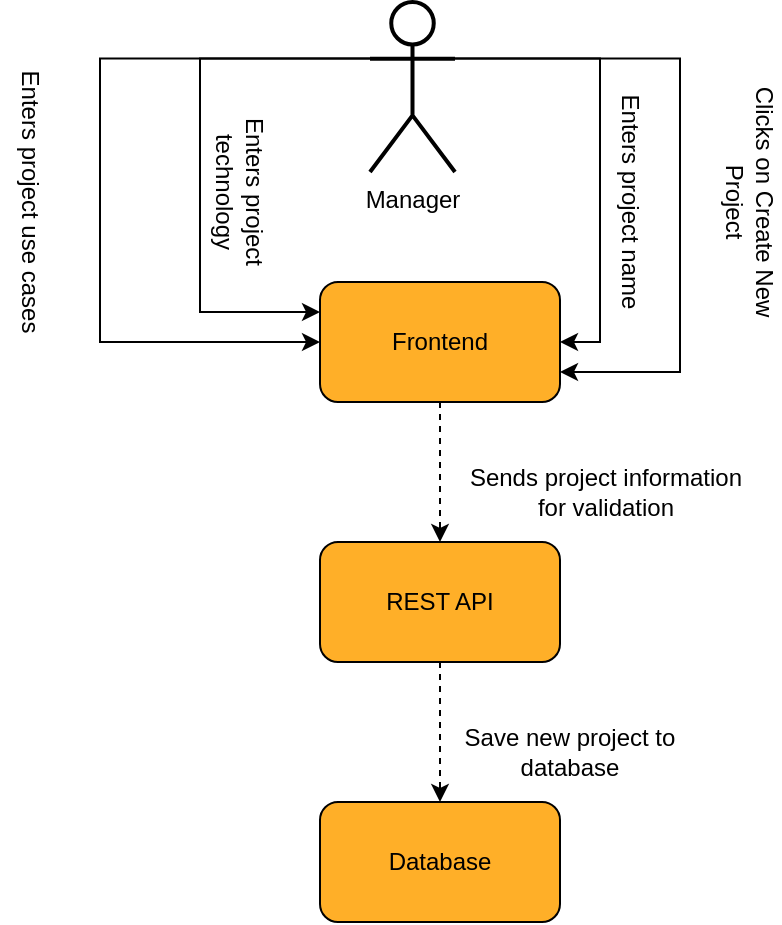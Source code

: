 <mxfile version="16.4.3" type="device"><diagram id="S9ephRrap3H5ggIDh2mu" name="Page-1"><mxGraphModel dx="1819" dy="726" grid="1" gridSize="10" guides="1" tooltips="1" connect="1" arrows="1" fold="1" page="1" pageScale="1" pageWidth="850" pageHeight="1100" math="0" shadow="0"><root><mxCell id="0"/><mxCell id="1" parent="0"/><mxCell id="WoqCzvtfRUfH4RAhsEGo-34" value="" style="group;fontSize=12;" parent="1" vertex="1" connectable="0"><mxGeometry x="-360" y="470" width="120" height="60" as="geometry"/></mxCell><mxCell id="WoqCzvtfRUfH4RAhsEGo-35" value="" style="rounded=1;whiteSpace=wrap;html=1;fillColor=#FFAF28;fontSize=12;" parent="WoqCzvtfRUfH4RAhsEGo-34" vertex="1"><mxGeometry width="120" height="60" as="geometry"/></mxCell><mxCell id="WoqCzvtfRUfH4RAhsEGo-36" value="&lt;font style=&quot;font-size: 12px;&quot;&gt;Frontend&lt;/font&gt;" style="text;html=1;strokeColor=none;fillColor=none;align=center;verticalAlign=middle;whiteSpace=wrap;rounded=0;fontSize=12;" parent="WoqCzvtfRUfH4RAhsEGo-34" vertex="1"><mxGeometry x="30" y="15" width="60" height="30" as="geometry"/></mxCell><mxCell id="WoqCzvtfRUfH4RAhsEGo-37" value="" style="group;fontSize=12;" parent="1" vertex="1" connectable="0"><mxGeometry x="-360" y="600" width="120" height="60" as="geometry"/></mxCell><mxCell id="WoqCzvtfRUfH4RAhsEGo-38" value="" style="rounded=1;whiteSpace=wrap;html=1;fillColor=#FFAF28;fontSize=12;" parent="WoqCzvtfRUfH4RAhsEGo-37" vertex="1"><mxGeometry width="120" height="60" as="geometry"/></mxCell><mxCell id="WoqCzvtfRUfH4RAhsEGo-39" value="&lt;font style=&quot;font-size: 12px;&quot;&gt;REST API&lt;/font&gt;" style="text;html=1;strokeColor=none;fillColor=none;align=center;verticalAlign=middle;whiteSpace=wrap;rounded=0;fontSize=12;" parent="WoqCzvtfRUfH4RAhsEGo-37" vertex="1"><mxGeometry x="30" y="15" width="60" height="30" as="geometry"/></mxCell><mxCell id="rbZbmluBGowdQeU8ig3P-1" style="edgeStyle=orthogonalEdgeStyle;rounded=0;orthogonalLoop=1;jettySize=auto;html=1;exitX=1;exitY=0.333;exitDx=0;exitDy=0;exitPerimeter=0;entryX=1;entryY=0.5;entryDx=0;entryDy=0;" edge="1" parent="1" source="WoqCzvtfRUfH4RAhsEGo-42" target="WoqCzvtfRUfH4RAhsEGo-35"><mxGeometry relative="1" as="geometry"/></mxCell><mxCell id="rbZbmluBGowdQeU8ig3P-2" style="edgeStyle=orthogonalEdgeStyle;rounded=0;orthogonalLoop=1;jettySize=auto;html=1;exitX=0;exitY=0.333;exitDx=0;exitDy=0;exitPerimeter=0;entryX=0;entryY=0.5;entryDx=0;entryDy=0;" edge="1" parent="1" source="WoqCzvtfRUfH4RAhsEGo-42" target="WoqCzvtfRUfH4RAhsEGo-35"><mxGeometry relative="1" as="geometry"><Array as="points"><mxPoint x="-470" y="358"/><mxPoint x="-470" y="500"/></Array></mxGeometry></mxCell><mxCell id="rbZbmluBGowdQeU8ig3P-6" style="edgeStyle=orthogonalEdgeStyle;rounded=0;orthogonalLoop=1;jettySize=auto;html=1;exitX=0;exitY=0.333;exitDx=0;exitDy=0;exitPerimeter=0;entryX=0;entryY=0.25;entryDx=0;entryDy=0;" edge="1" parent="1" source="WoqCzvtfRUfH4RAhsEGo-42" target="WoqCzvtfRUfH4RAhsEGo-35"><mxGeometry relative="1" as="geometry"><Array as="points"><mxPoint x="-420" y="358"/><mxPoint x="-420" y="485"/></Array></mxGeometry></mxCell><mxCell id="rbZbmluBGowdQeU8ig3P-7" style="edgeStyle=orthogonalEdgeStyle;rounded=0;orthogonalLoop=1;jettySize=auto;html=1;exitX=1;exitY=0.333;exitDx=0;exitDy=0;exitPerimeter=0;entryX=1;entryY=0.75;entryDx=0;entryDy=0;" edge="1" parent="1" source="WoqCzvtfRUfH4RAhsEGo-42" target="WoqCzvtfRUfH4RAhsEGo-35"><mxGeometry relative="1" as="geometry"><Array as="points"><mxPoint x="-180" y="358"/><mxPoint x="-180" y="515"/></Array></mxGeometry></mxCell><mxCell id="WoqCzvtfRUfH4RAhsEGo-42" value="Manager" style="shape=umlActor;verticalLabelPosition=bottom;verticalAlign=top;html=1;outlineConnect=0;rounded=1;strokeWidth=2;fontSize=12;" parent="1" vertex="1"><mxGeometry x="-335" y="330" width="42.5" height="85" as="geometry"/></mxCell><mxCell id="WoqCzvtfRUfH4RAhsEGo-45" value="&lt;span style=&quot;background-color: rgb(255 , 255 , 255) ; font-size: 12px&quot;&gt;Clicks on Create New Project&lt;/span&gt;" style="text;html=1;strokeColor=none;fillColor=none;align=center;verticalAlign=middle;whiteSpace=wrap;rounded=0;fontSize=12;rotation=90;" parent="1" vertex="1"><mxGeometry x="-220" y="415" width="150" height="30" as="geometry"/></mxCell><mxCell id="WoqCzvtfRUfH4RAhsEGo-49" value="" style="group;fontSize=12;" parent="1" vertex="1" connectable="0"><mxGeometry x="-360" y="730" width="120" height="60" as="geometry"/></mxCell><mxCell id="WoqCzvtfRUfH4RAhsEGo-50" value="" style="rounded=1;whiteSpace=wrap;html=1;fillColor=#FFAF28;fontSize=12;" parent="WoqCzvtfRUfH4RAhsEGo-49" vertex="1"><mxGeometry width="120" height="60" as="geometry"/></mxCell><mxCell id="WoqCzvtfRUfH4RAhsEGo-51" value="&lt;font style=&quot;font-size: 12px&quot;&gt;Database&lt;/font&gt;" style="text;html=1;strokeColor=none;fillColor=none;align=center;verticalAlign=middle;whiteSpace=wrap;rounded=0;fontSize=12;" parent="WoqCzvtfRUfH4RAhsEGo-49" vertex="1"><mxGeometry x="30" y="15" width="60" height="30" as="geometry"/></mxCell><mxCell id="WoqCzvtfRUfH4RAhsEGo-54" value="&lt;span style=&quot;background-color: rgb(255 , 255 , 255)&quot;&gt;Enters project name&lt;/span&gt;" style="text;html=1;strokeColor=none;fillColor=none;align=center;verticalAlign=middle;whiteSpace=wrap;rounded=0;fontSize=12;rotation=90;" parent="1" vertex="1"><mxGeometry x="-280" y="415" width="150" height="30" as="geometry"/></mxCell><mxCell id="WoqCzvtfRUfH4RAhsEGo-56" value="&lt;span style=&quot;background-color: rgb(255 , 255 , 255)&quot;&gt;Enters project use cases&lt;/span&gt;" style="text;html=1;strokeColor=none;fillColor=none;align=center;verticalAlign=middle;whiteSpace=wrap;rounded=0;fontSize=12;rotation=90;" parent="1" vertex="1"><mxGeometry x="-580" y="415" width="150" height="30" as="geometry"/></mxCell><mxCell id="WoqCzvtfRUfH4RAhsEGo-58" value="&lt;span style=&quot;background-color: rgb(255 , 255 , 255)&quot;&gt;Enters project technology&lt;/span&gt;" style="text;html=1;strokeColor=none;fillColor=none;align=center;verticalAlign=middle;whiteSpace=wrap;rounded=0;fontSize=12;rotation=90;" parent="1" vertex="1"><mxGeometry x="-460" y="410" width="120" height="30" as="geometry"/></mxCell><mxCell id="WoqCzvtfRUfH4RAhsEGo-59" value="" style="endArrow=classic;html=1;rounded=0;strokeWidth=1;jumpSize=6;fontSize=12;dashed=1;exitX=0.5;exitY=1;exitDx=0;exitDy=0;" parent="1" edge="1" source="WoqCzvtfRUfH4RAhsEGo-35"><mxGeometry width="50" height="50" relative="1" as="geometry"><mxPoint x="-200" y="570.0" as="sourcePoint"/><mxPoint x="-300" y="600" as="targetPoint"/></mxGeometry></mxCell><mxCell id="WoqCzvtfRUfH4RAhsEGo-60" value="&lt;span style=&quot;background-color: rgb(255 , 255 , 255)&quot;&gt;Sends project information for validation&lt;/span&gt;" style="text;html=1;strokeColor=none;fillColor=none;align=center;verticalAlign=middle;whiteSpace=wrap;rounded=0;fontSize=12;" parent="1" vertex="1"><mxGeometry x="-292.5" y="560" width="150" height="30" as="geometry"/></mxCell><mxCell id="rbZbmluBGowdQeU8ig3P-8" value="" style="endArrow=classic;html=1;rounded=0;strokeWidth=1;jumpSize=6;fontSize=12;dashed=1;" edge="1" parent="1" target="WoqCzvtfRUfH4RAhsEGo-50"><mxGeometry width="50" height="50" relative="1" as="geometry"><mxPoint x="-300" y="660" as="sourcePoint"/><mxPoint x="-180" y="730.0" as="targetPoint"/></mxGeometry></mxCell><mxCell id="WoqCzvtfRUfH4RAhsEGo-63" value="&lt;span style=&quot;background-color: rgb(255 , 255 , 255)&quot;&gt;Save new project to database&lt;/span&gt;" style="text;html=1;strokeColor=none;fillColor=none;align=center;verticalAlign=middle;whiteSpace=wrap;rounded=0;fontSize=12;" parent="1" vertex="1"><mxGeometry x="-310" y="690" width="150" height="30" as="geometry"/></mxCell></root></mxGraphModel></diagram></mxfile>